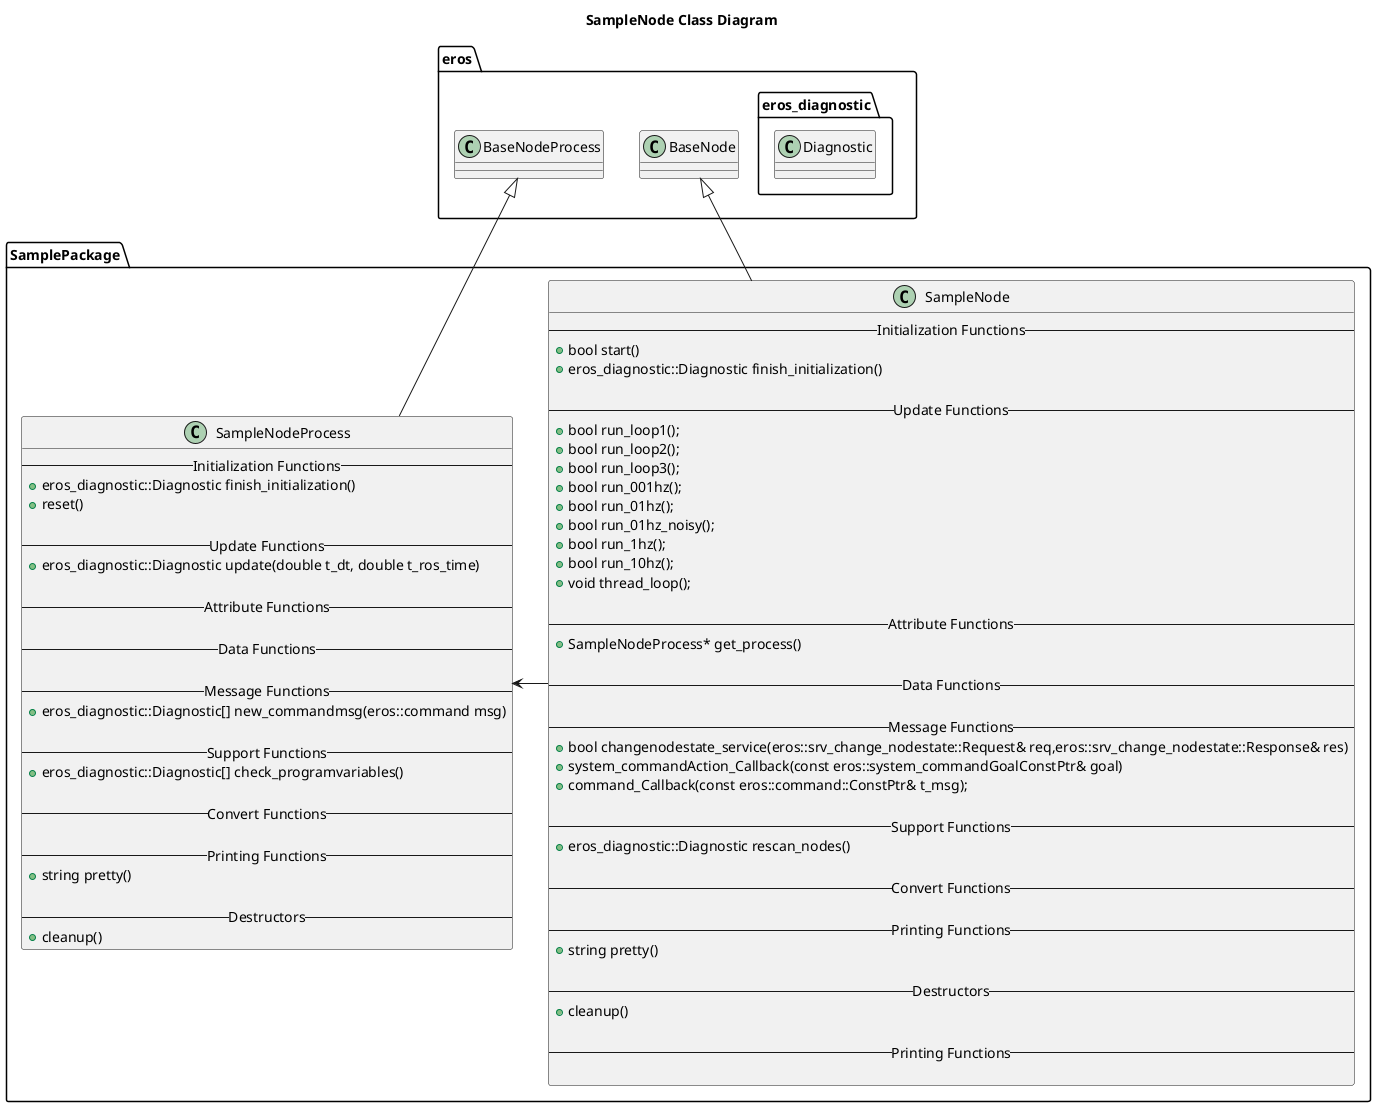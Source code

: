 @startuml
title SampleNode Class Diagram
package eros {
    class BaseNode
    class BaseNodeProcess
    namespace eros_diagnostic {
        class Diagnostic
    }
}
namespace SamplePackage {
    class SampleNode  {
        -- Initialization Functions --
        +bool start()
        +eros_diagnostic::Diagnostic finish_initialization()

        -- Update Functions --
        +bool run_loop1();
        +bool run_loop2();
        +bool run_loop3();
        +bool run_001hz();
        +bool run_01hz();
        +bool run_01hz_noisy();
        +bool run_1hz();
        +bool run_10hz();
        +void thread_loop();

        -- Attribute Functions --
        +SampleNodeProcess* get_process()

        -- Data Functions --

        -- Message Functions --
        +bool changenodestate_service(eros::srv_change_nodestate::Request& req,eros::srv_change_nodestate::Response& res)
        +system_commandAction_Callback(const eros::system_commandGoalConstPtr& goal)
        +command_Callback(const eros::command::ConstPtr& t_msg);

        -- Support Functions --
        +eros_diagnostic::Diagnostic rescan_nodes()

        -- Convert Functions --
        
        -- Printing Functions --
        +string pretty()

        -- Destructors --
        +cleanup()

        -- Printing Functions --

    }
    class SampleNodeProcess {
        -- Initialization Functions --
        +eros_diagnostic::Diagnostic finish_initialization()
        +reset()

        -- Update Functions --
        +eros_diagnostic::Diagnostic update(double t_dt, double t_ros_time)

        -- Attribute Functions --

        -- Data Functions --

        -- Message Functions --
        +eros_diagnostic::Diagnostic[] new_commandmsg(eros::command msg)

        -- Support Functions --
        +eros_diagnostic::Diagnostic[] check_programvariables()

        -- Convert Functions --
        
        -- Printing Functions --
        +string pretty()

        -- Destructors --
        +cleanup()
    }

    BaseNode <|-- SampleNode
    BaseNodeProcess <|-- SampleNodeProcess
    SampleNode -> SampleNodeProcess 
}

@enduml
